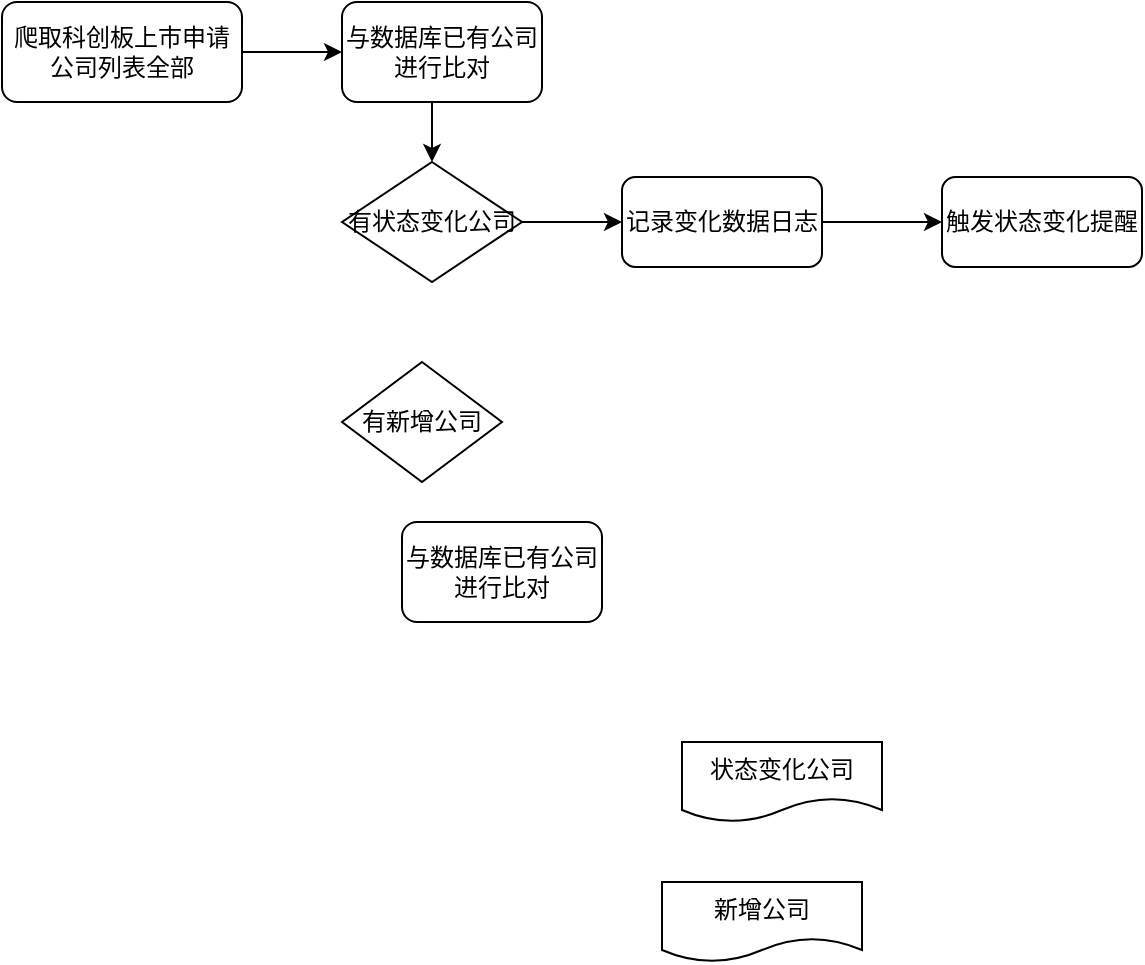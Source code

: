 <mxfile version="10.5.9" type="github"><diagram id="KTEPqP4pOeBFw6aiOijy" name="数据爬取分析教程"><mxGraphModel dx="897" dy="518" grid="1" gridSize="10" guides="1" tooltips="1" connect="1" arrows="1" fold="1" page="1" pageScale="1" pageWidth="827" pageHeight="1169" math="0" shadow="0"><root><mxCell id="0"/><mxCell id="1" parent="0"/><mxCell id="UtDkgQYmuLUqPA4ljBRn-20" style="edgeStyle=orthogonalEdgeStyle;rounded=0;orthogonalLoop=1;jettySize=auto;html=1;exitX=1;exitY=0.5;exitDx=0;exitDy=0;entryX=0;entryY=0.5;entryDx=0;entryDy=0;" edge="1" parent="1" source="UtDkgQYmuLUqPA4ljBRn-1" target="UtDkgQYmuLUqPA4ljBRn-2"><mxGeometry relative="1" as="geometry"/></mxCell><mxCell id="UtDkgQYmuLUqPA4ljBRn-1" value="爬取科创板上市申请公司列表全部" style="rounded=1;whiteSpace=wrap;html=1;" vertex="1" parent="1"><mxGeometry x="80" y="90" width="120" height="50" as="geometry"/></mxCell><mxCell id="UtDkgQYmuLUqPA4ljBRn-21" style="edgeStyle=orthogonalEdgeStyle;rounded=0;orthogonalLoop=1;jettySize=auto;html=1;exitX=0.5;exitY=1;exitDx=0;exitDy=0;entryX=0.5;entryY=0;entryDx=0;entryDy=0;" edge="1" parent="1" source="UtDkgQYmuLUqPA4ljBRn-2" target="UtDkgQYmuLUqPA4ljBRn-12"><mxGeometry relative="1" as="geometry"/></mxCell><mxCell id="UtDkgQYmuLUqPA4ljBRn-2" value="与数据库已有公司进行比对" style="rounded=1;whiteSpace=wrap;html=1;" vertex="1" parent="1"><mxGeometry x="250" y="90" width="100" height="50" as="geometry"/></mxCell><mxCell id="UtDkgQYmuLUqPA4ljBRn-4" value="新增公司" style="shape=document;whiteSpace=wrap;html=1;boundedLbl=1;" vertex="1" parent="1"><mxGeometry x="410" y="530" width="100" height="40" as="geometry"/></mxCell><mxCell id="UtDkgQYmuLUqPA4ljBRn-5" value="状态变化公司" style="shape=document;whiteSpace=wrap;html=1;boundedLbl=1;" vertex="1" parent="1"><mxGeometry x="420" y="460" width="100" height="40" as="geometry"/></mxCell><mxCell id="UtDkgQYmuLUqPA4ljBRn-11" value="有新增公司" style="rhombus;whiteSpace=wrap;html=1;" vertex="1" parent="1"><mxGeometry x="250" y="270" width="80" height="60" as="geometry"/></mxCell><mxCell id="UtDkgQYmuLUqPA4ljBRn-18" style="edgeStyle=orthogonalEdgeStyle;rounded=0;orthogonalLoop=1;jettySize=auto;html=1;exitX=1;exitY=0.5;exitDx=0;exitDy=0;entryX=0;entryY=0.5;entryDx=0;entryDy=0;" edge="1" parent="1" source="UtDkgQYmuLUqPA4ljBRn-12" target="UtDkgQYmuLUqPA4ljBRn-14"><mxGeometry relative="1" as="geometry"/></mxCell><mxCell id="UtDkgQYmuLUqPA4ljBRn-12" value="有状态变化公司" style="rhombus;whiteSpace=wrap;html=1;" vertex="1" parent="1"><mxGeometry x="250" y="170" width="90" height="60" as="geometry"/></mxCell><mxCell id="UtDkgQYmuLUqPA4ljBRn-13" value="与数据库已有公司进行比对" style="rounded=1;whiteSpace=wrap;html=1;" vertex="1" parent="1"><mxGeometry x="280" y="350" width="100" height="50" as="geometry"/></mxCell><mxCell id="UtDkgQYmuLUqPA4ljBRn-19" style="edgeStyle=orthogonalEdgeStyle;rounded=0;orthogonalLoop=1;jettySize=auto;html=1;exitX=1;exitY=0.5;exitDx=0;exitDy=0;entryX=0;entryY=0.5;entryDx=0;entryDy=0;" edge="1" parent="1" source="UtDkgQYmuLUqPA4ljBRn-14" target="UtDkgQYmuLUqPA4ljBRn-17"><mxGeometry relative="1" as="geometry"/></mxCell><mxCell id="UtDkgQYmuLUqPA4ljBRn-14" value="记录变化数据日志" style="rounded=1;whiteSpace=wrap;html=1;" vertex="1" parent="1"><mxGeometry x="390" y="177.5" width="100" height="45" as="geometry"/></mxCell><mxCell id="UtDkgQYmuLUqPA4ljBRn-17" value="触发状态变化提醒" style="rounded=1;whiteSpace=wrap;html=1;" vertex="1" parent="1"><mxGeometry x="550" y="177.5" width="100" height="45" as="geometry"/></mxCell></root></mxGraphModel></diagram></mxfile>
